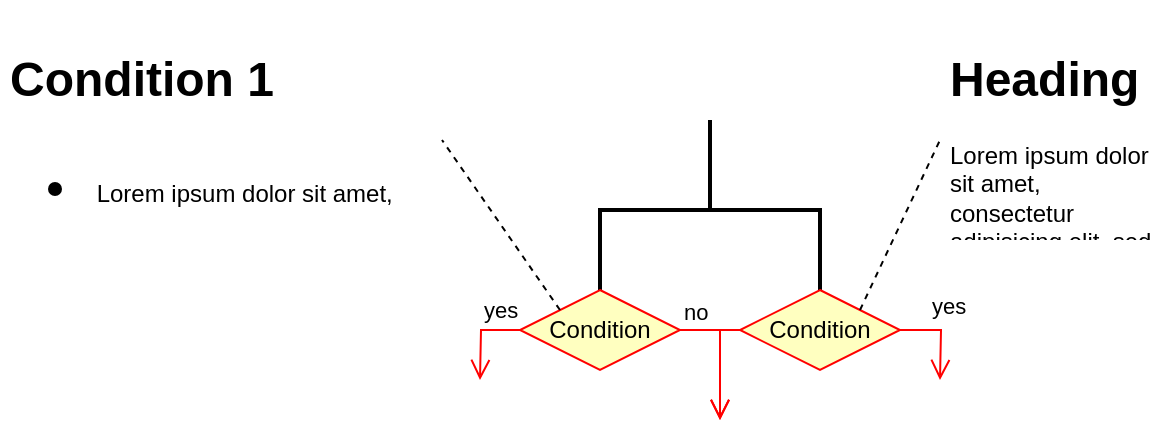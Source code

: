 <mxfile version="20.8.1" type="device"><diagram id="FZVUZBa4nLe3roXPIDDQ" name="Page-1"><mxGraphModel dx="803" dy="466" grid="1" gridSize="10" guides="1" tooltips="1" connect="1" arrows="1" fold="1" page="1" pageScale="1" pageWidth="850" pageHeight="1100" math="0" shadow="0"><root><mxCell id="0"/><mxCell id="1" parent="0"/><mxCell id="UpSYPtDJ0zA5gGfQmz98-4" value="" style="group" vertex="1" connectable="0" parent="1"><mxGeometry x="393" y="230" width="79" height="60" as="geometry"/></mxCell><mxCell id="UpSYPtDJ0zA5gGfQmz98-1" value="" style="shape=image;html=1;verticalAlign=top;verticalLabelPosition=bottom;labelBackgroundColor=#ffffff;imageAspect=0;aspect=fixed;image=https://cdn0.iconfinder.com/data/icons/business-startup-10/50/64-128.png" vertex="1" parent="UpSYPtDJ0zA5gGfQmz98-4"><mxGeometry width="60" height="60" as="geometry"/></mxCell><mxCell id="UpSYPtDJ0zA5gGfQmz98-3" value="" style="shape=image;html=1;verticalAlign=top;verticalLabelPosition=bottom;labelBackgroundColor=#ffffff;imageAspect=0;aspect=fixed;image=https://cdn4.iconfinder.com/data/icons/evil-icons-user-interface/64/clock-128.png" vertex="1" parent="UpSYPtDJ0zA5gGfQmz98-4"><mxGeometry x="7.406" y="15.938" width="17.812" height="17.812" as="geometry"/></mxCell><mxCell id="UpSYPtDJ0zA5gGfQmz98-5" value="" style="strokeWidth=2;html=1;shape=mxgraph.flowchart.annotation_2;align=left;labelPosition=right;pointerEvents=1;rotation=90;" vertex="1" parent="1"><mxGeometry x="380" y="280" width="90" height="110" as="geometry"/></mxCell><mxCell id="UpSYPtDJ0zA5gGfQmz98-8" value="Condition" style="rhombus;whiteSpace=wrap;html=1;fillColor=#ffffc0;strokeColor=#ff0000;" vertex="1" parent="1"><mxGeometry x="330" y="375" width="80" height="40" as="geometry"/></mxCell><mxCell id="UpSYPtDJ0zA5gGfQmz98-9" value="no" style="edgeStyle=orthogonalEdgeStyle;html=1;align=left;verticalAlign=bottom;endArrow=open;endSize=8;strokeColor=#ff0000;rounded=0;" edge="1" source="UpSYPtDJ0zA5gGfQmz98-8" parent="1"><mxGeometry x="-1" relative="1" as="geometry"><mxPoint x="430" y="440" as="targetPoint"/><Array as="points"><mxPoint x="430" y="395"/><mxPoint x="430" y="420"/></Array></mxGeometry></mxCell><mxCell id="UpSYPtDJ0zA5gGfQmz98-10" value="yes" style="edgeStyle=orthogonalEdgeStyle;html=1;align=left;verticalAlign=top;endArrow=open;endSize=8;strokeColor=#ff0000;rounded=0;" edge="1" source="UpSYPtDJ0zA5gGfQmz98-8" parent="1"><mxGeometry x="0.02" y="-25" relative="1" as="geometry"><mxPoint x="310" y="420" as="targetPoint"/><mxPoint x="25" y="-25" as="offset"/></mxGeometry></mxCell><mxCell id="UpSYPtDJ0zA5gGfQmz98-11" value="Condition" style="rhombus;whiteSpace=wrap;html=1;fillColor=#ffffc0;strokeColor=#ff0000;" vertex="1" parent="1"><mxGeometry x="440" y="375" width="80" height="40" as="geometry"/></mxCell><mxCell id="UpSYPtDJ0zA5gGfQmz98-12" value="" style="edgeStyle=orthogonalEdgeStyle;html=1;align=left;verticalAlign=bottom;endArrow=open;endSize=8;strokeColor=#ff0000;rounded=0;" edge="1" parent="1" source="UpSYPtDJ0zA5gGfQmz98-11"><mxGeometry x="-1" y="-107" relative="1" as="geometry"><mxPoint x="540" y="420" as="targetPoint"/><mxPoint x="-76" y="-32" as="offset"/></mxGeometry></mxCell><mxCell id="UpSYPtDJ0zA5gGfQmz98-13" value="yes" style="edgeStyle=orthogonalEdgeStyle;html=1;align=left;verticalAlign=top;endArrow=open;endSize=8;strokeColor=#ff0000;rounded=0;" edge="1" parent="1" source="UpSYPtDJ0zA5gGfQmz98-11"><mxGeometry x="-1" y="-97" relative="1" as="geometry"><mxPoint x="430" y="440" as="targetPoint"/><mxPoint x="94" y="72" as="offset"/><Array as="points"><mxPoint x="430" y="395"/><mxPoint x="430" y="420"/></Array></mxGeometry></mxCell><mxCell id="UpSYPtDJ0zA5gGfQmz98-19" value="&lt;h1&gt;&lt;span style=&quot;background-color: initial;&quot;&gt;Condition 1&lt;/span&gt;&lt;/h1&gt;&lt;h1&gt;&lt;ul&gt;&lt;li&gt;&lt;span style=&quot;background-color: initial; font-size: 12px; font-weight: normal;&quot;&gt;&amp;nbsp;Lorem ipsum dolor sit amet, consectetur adipisicing elit, sed do eiusmod tempor incididunt ut labore et dolore magna aliqua.&lt;/span&gt;&lt;/li&gt;&lt;/ul&gt;&lt;/h1&gt;" style="text;html=1;strokeColor=none;fillColor=none;spacing=5;spacingTop=-20;whiteSpace=wrap;overflow=hidden;rounded=0;" vertex="1" parent="1"><mxGeometry x="70" y="250" width="221" height="100" as="geometry"/></mxCell><mxCell id="UpSYPtDJ0zA5gGfQmz98-20" value="&lt;h1&gt;Heading&lt;/h1&gt;&lt;p&gt;Lorem ipsum dolor sit amet, consectetur adipisicing elit, sed do eiusmod tempor incididunt ut labore et dolore magna aliqua.&lt;/p&gt;" style="text;html=1;strokeColor=none;fillColor=none;spacing=5;spacingTop=-20;whiteSpace=wrap;overflow=hidden;rounded=0;" vertex="1" parent="1"><mxGeometry x="540" y="250" width="111" height="100" as="geometry"/></mxCell><mxCell id="UpSYPtDJ0zA5gGfQmz98-21" value="" style="endArrow=none;dashed=1;html=1;rounded=0;entryX=1;entryY=0.5;entryDx=0;entryDy=0;exitX=0;exitY=0;exitDx=0;exitDy=0;" edge="1" parent="1" source="UpSYPtDJ0zA5gGfQmz98-8" target="UpSYPtDJ0zA5gGfQmz98-19"><mxGeometry width="50" height="50" relative="1" as="geometry"><mxPoint x="400" y="410" as="sourcePoint"/><mxPoint x="450" y="360" as="targetPoint"/></mxGeometry></mxCell><mxCell id="UpSYPtDJ0zA5gGfQmz98-22" value="" style="endArrow=none;dashed=1;html=1;rounded=0;entryX=0;entryY=0.5;entryDx=0;entryDy=0;exitX=1;exitY=0;exitDx=0;exitDy=0;" edge="1" parent="1" source="UpSYPtDJ0zA5gGfQmz98-11" target="UpSYPtDJ0zA5gGfQmz98-20"><mxGeometry width="50" height="50" relative="1" as="geometry"><mxPoint x="360" y="395" as="sourcePoint"/><mxPoint x="301" y="310" as="targetPoint"/></mxGeometry></mxCell></root></mxGraphModel></diagram></mxfile>